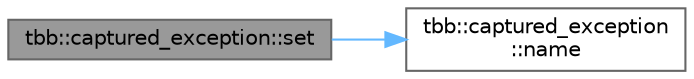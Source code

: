 digraph "tbb::captured_exception::set"
{
 // LATEX_PDF_SIZE
  bgcolor="transparent";
  edge [fontname=Helvetica,fontsize=10,labelfontname=Helvetica,labelfontsize=10];
  node [fontname=Helvetica,fontsize=10,shape=box,height=0.2,width=0.4];
  rankdir="LR";
  Node1 [id="Node000001",label="tbb::captured_exception::set",height=0.2,width=0.4,color="gray40", fillcolor="grey60", style="filled", fontcolor="black",tooltip=" "];
  Node1 -> Node2 [id="edge1_Node000001_Node000002",color="steelblue1",style="solid",tooltip=" "];
  Node2 [id="Node000002",label="tbb::captured_exception\l::name",height=0.2,width=0.4,color="grey40", fillcolor="white", style="filled",URL="$classtbb_1_1captured__exception.html#a45b4beb1615dffc595b663c91bef5ed0",tooltip="Returns RTTI name of the originally intercepted exception"];
}
